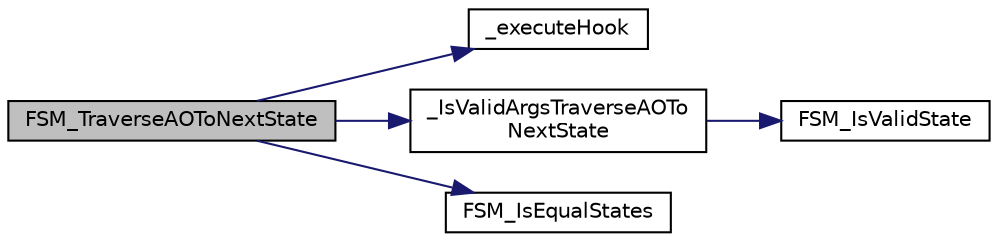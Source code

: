 digraph "FSM_TraverseAOToNextState"
{
 // LATEX_PDF_SIZE
  edge [fontname="Helvetica",fontsize="10",labelfontname="Helvetica",labelfontsize="10"];
  node [fontname="Helvetica",fontsize="10",shape=record];
  rankdir="LR";
  Node1 [label="FSM_TraverseAOToNextState",height=0.2,width=0.4,color="black", fillcolor="grey75", style="filled", fontcolor="black",tooltip="Transitions the Active Object to the next state."];
  Node1 -> Node2 [color="midnightblue",fontsize="10",style="solid",fontname="Helvetica"];
  Node2 [label="_executeHook",height=0.2,width=0.4,color="black", fillcolor="white", style="filled",URL="$fsm_8c.html#a53f185086c432dbb521cb4e091ae2a48",tooltip="Executes a hook if it exists."];
  Node1 -> Node3 [color="midnightblue",fontsize="10",style="solid",fontname="Helvetica"];
  Node3 [label="_IsValidArgsTraverseAOTo\lNextState",height=0.2,width=0.4,color="black", fillcolor="white", style="filled",URL="$fsm_8c.html#a500777aa43b869ba3aee6c232004adf4",tooltip="Validates input args for {."];
  Node3 -> Node4 [color="midnightblue",fontsize="10",style="solid",fontname="Helvetica"];
  Node4 [label="FSM_IsValidState",height=0.2,width=0.4,color="black", fillcolor="white", style="filled",URL="$fsm_8c.html#abc83f1aa20427dbb0c65718be63f505b",tooltip="Checks if a state is valid (i.e., not an empty or invalid state)."];
  Node1 -> Node5 [color="midnightblue",fontsize="10",style="solid",fontname="Helvetica"];
  Node5 [label="FSM_IsEqualStates",height=0.2,width=0.4,color="black", fillcolor="white", style="filled",URL="$fsm_8c.html#aa644f3045a101987e1058a6ad824f8c3",tooltip="Checks if two states are equal based on their name."];
}
